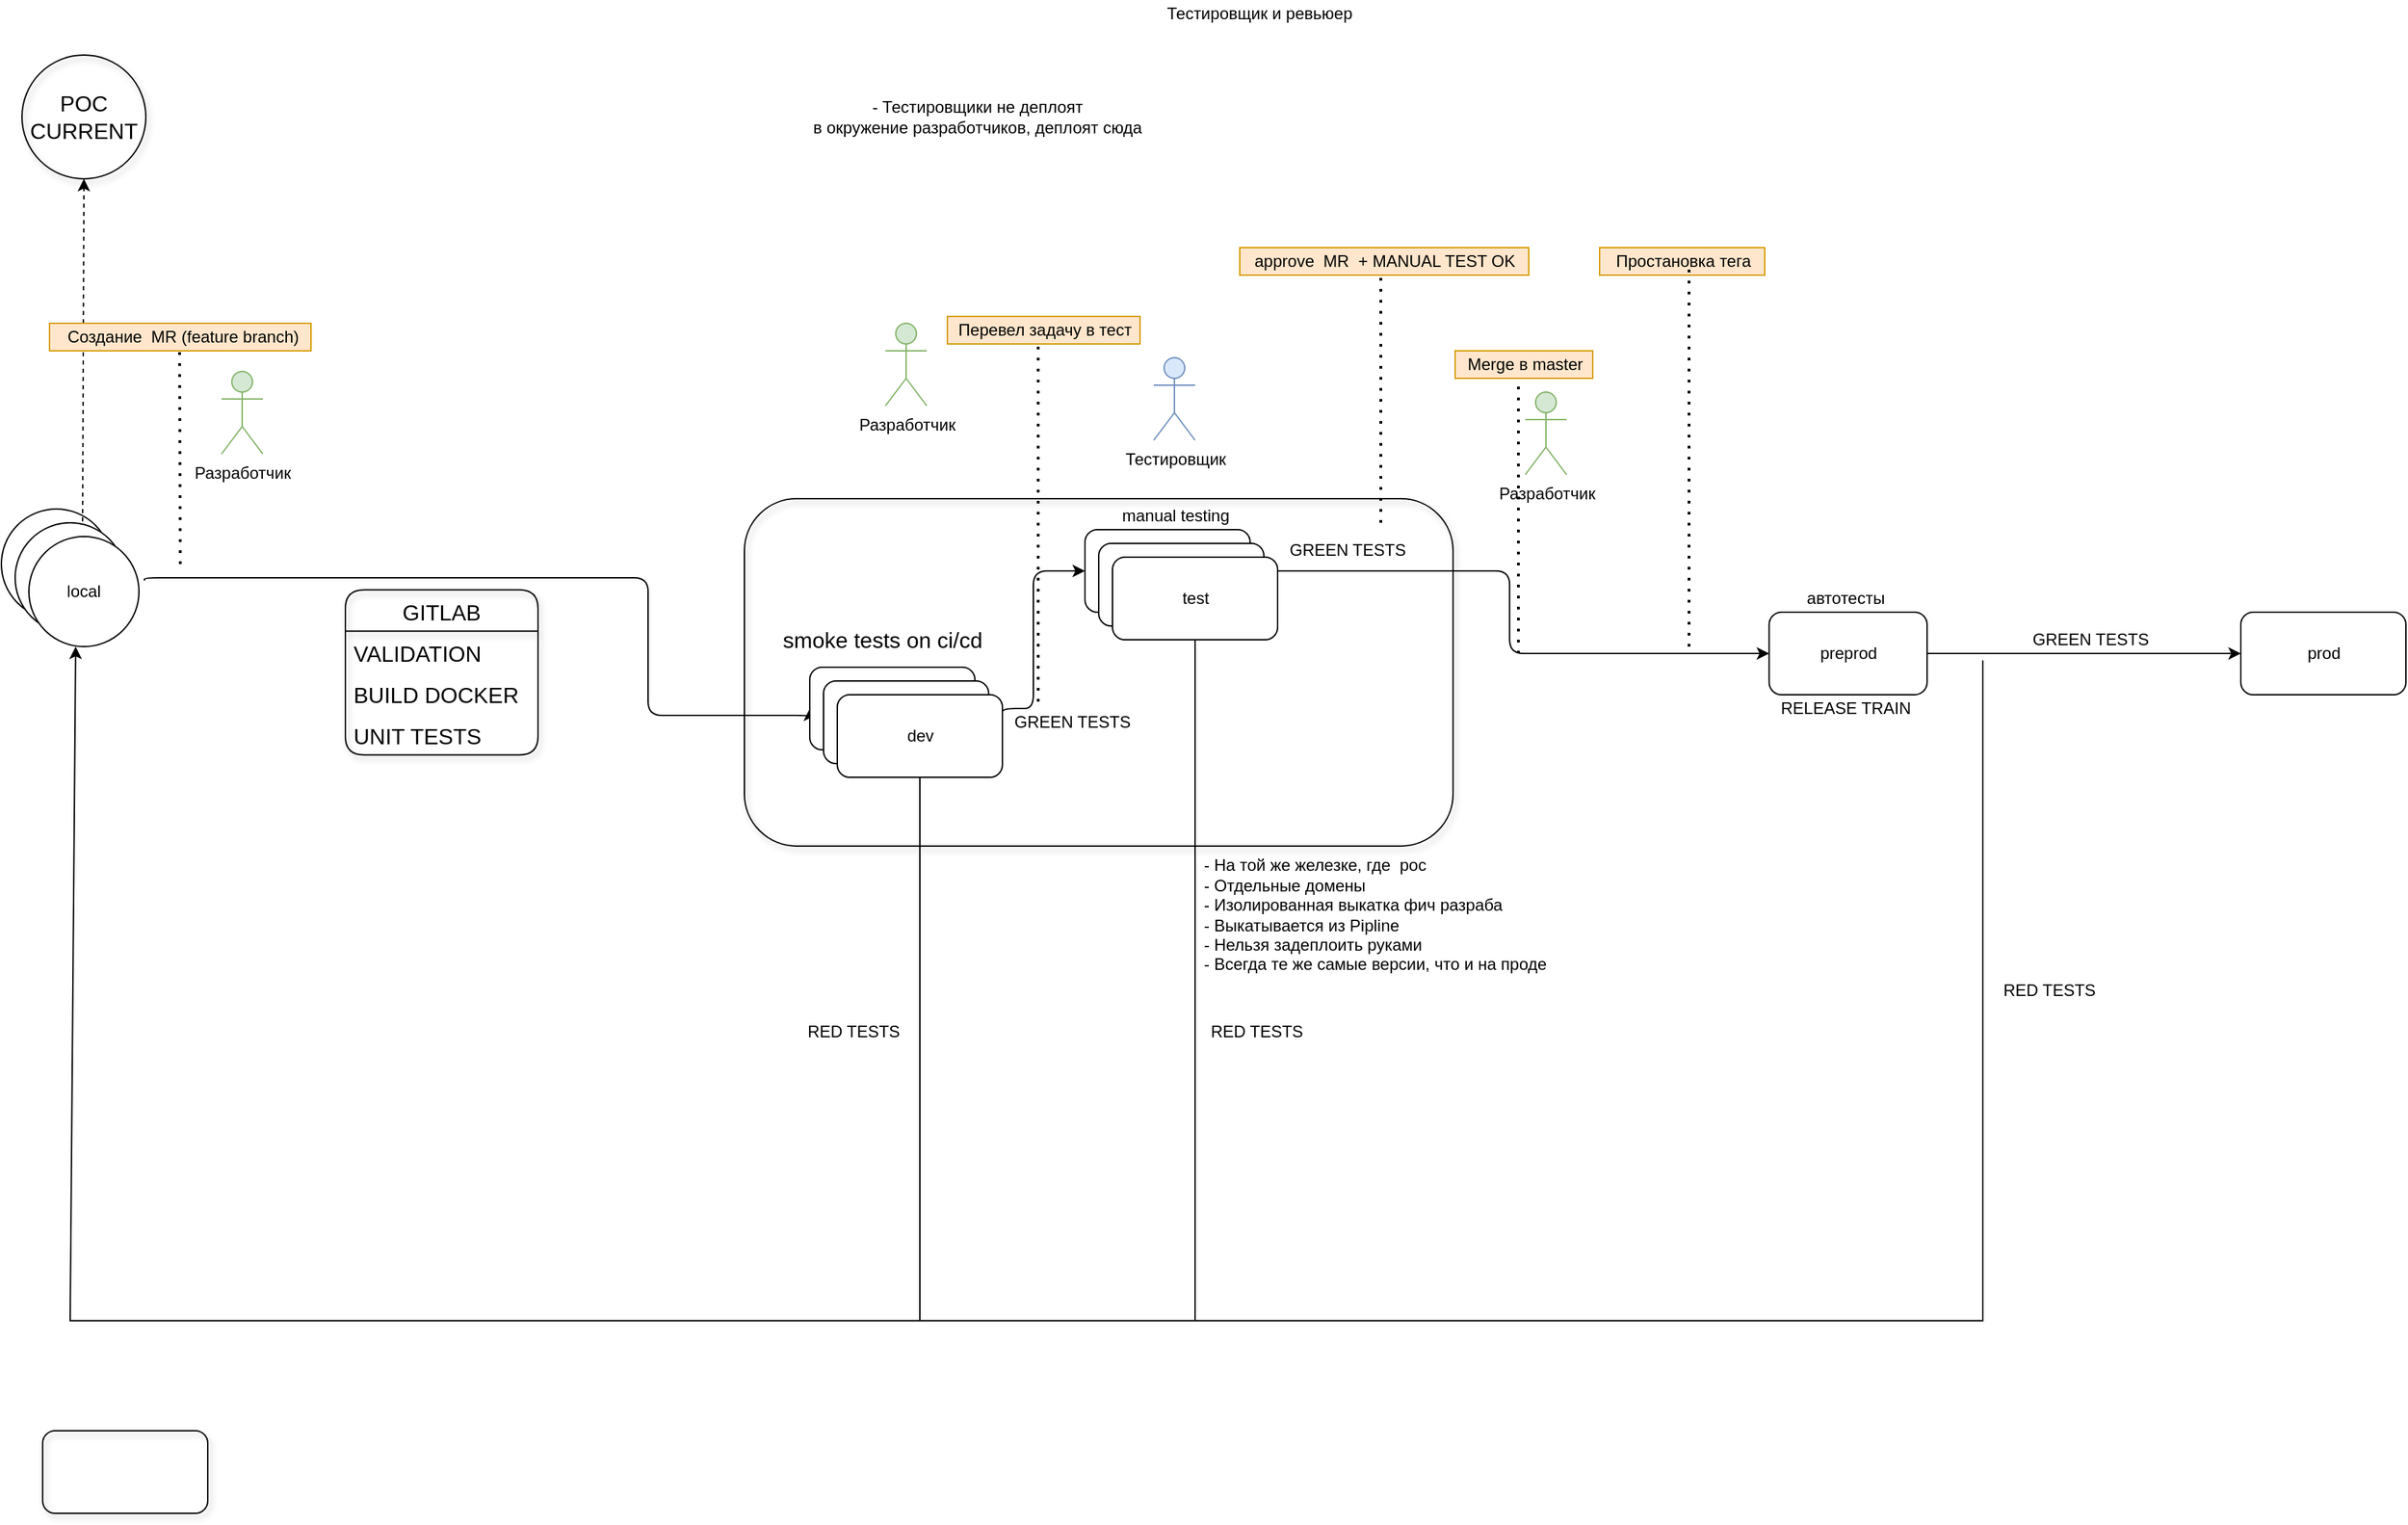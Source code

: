 <mxfile version="17.2.4" type="github">
  <diagram id="PFAnDH3gtrbqB2gCXGx1" name="Page-1">
    <mxGraphModel dx="1831" dy="1052" grid="1" gridSize="10" guides="1" tooltips="1" connect="1" arrows="1" fold="1" page="1" pageScale="1" pageWidth="827" pageHeight="1169" math="0" shadow="0">
      <root>
        <mxCell id="0" />
        <mxCell id="1" parent="0" />
        <mxCell id="9HsZCRTBpWa72TdeDrr3-60" value="" style="whiteSpace=wrap;html=1;labelBackgroundColor=none;rounded=1;shadow=1;gradientColor=#ffffff;fillColor=none;" parent="1" vertex="1">
          <mxGeometry x="550" y="402.5" width="515" height="252.5" as="geometry" />
        </mxCell>
        <mxCell id="9HsZCRTBpWa72TdeDrr3-3" style="edgeStyle=orthogonalEdgeStyle;rounded=1;orthogonalLoop=1;jettySize=auto;html=1;exitX=1.05;exitY=0.4;exitDx=0;exitDy=0;entryX=0;entryY=0.5;entryDx=0;entryDy=0;fillColor=default;exitPerimeter=0;" parent="1" source="9HsZCRTBpWa72TdeDrr3-18" target="9HsZCRTBpWa72TdeDrr3-6" edge="1">
          <mxGeometry relative="1" as="geometry">
            <mxPoint x="310" y="450" as="sourcePoint" />
            <Array as="points">
              <mxPoint x="114" y="460" />
              <mxPoint x="480" y="460" />
              <mxPoint x="480" y="560" />
              <mxPoint x="598" y="560" />
            </Array>
          </mxGeometry>
        </mxCell>
        <mxCell id="9HsZCRTBpWa72TdeDrr3-4" style="edgeStyle=orthogonalEdgeStyle;rounded=1;orthogonalLoop=1;jettySize=auto;html=1;exitX=1;exitY=0.5;exitDx=0;exitDy=0;entryX=0;entryY=0.5;entryDx=0;entryDy=0;fillColor=default;" parent="1" source="9HsZCRTBpWa72TdeDrr3-31" target="9HsZCRTBpWa72TdeDrr3-9" edge="1">
          <mxGeometry relative="1" as="geometry">
            <mxPoint x="1139.5" y="415" as="sourcePoint" />
          </mxGeometry>
        </mxCell>
        <mxCell id="9HsZCRTBpWa72TdeDrr3-5" style="edgeStyle=orthogonalEdgeStyle;rounded=1;orthogonalLoop=1;jettySize=auto;html=1;exitX=1;exitY=0.25;exitDx=0;exitDy=0;fillColor=default;entryX=0;entryY=0.5;entryDx=0;entryDy=0;" parent="1" source="9HsZCRTBpWa72TdeDrr3-44" target="9HsZCRTBpWa72TdeDrr3-31" edge="1">
          <mxGeometry relative="1" as="geometry">
            <mxPoint x="955.5" y="445" as="targetPoint" />
            <Array as="points">
              <mxPoint x="738" y="555" />
              <mxPoint x="760" y="555" />
              <mxPoint x="760" y="455" />
            </Array>
          </mxGeometry>
        </mxCell>
        <mxCell id="9HsZCRTBpWa72TdeDrr3-6" value="dev" style="rounded=1;whiteSpace=wrap;html=1;" parent="1" vertex="1">
          <mxGeometry x="597.5" y="525" width="120" height="60" as="geometry" />
        </mxCell>
        <mxCell id="9HsZCRTBpWa72TdeDrr3-7" style="edgeStyle=orthogonalEdgeStyle;rounded=1;orthogonalLoop=1;jettySize=auto;html=1;exitX=1;exitY=0.5;exitDx=0;exitDy=0;fillColor=default;" parent="1" source="9HsZCRTBpWa72TdeDrr3-9" target="9HsZCRTBpWa72TdeDrr3-10" edge="1">
          <mxGeometry relative="1" as="geometry" />
        </mxCell>
        <mxCell id="9HsZCRTBpWa72TdeDrr3-10" value="prod" style="rounded=1;whiteSpace=wrap;html=1;" parent="1" vertex="1">
          <mxGeometry x="1637.5" y="485" width="120" height="60" as="geometry" />
        </mxCell>
        <mxCell id="9HsZCRTBpWa72TdeDrr3-12" value="- На той же железке, где&amp;nbsp; poc&lt;br&gt;- Отдельные домены&lt;br&gt;- Изолированная выкатка фич разраба&lt;br&gt;- Выкатывается из Pipline&lt;br&gt;- Нельзя задеплоить руками&lt;br&gt;- Всегда те же самые версии, что и на проде" style="text;html=1;align=left;verticalAlign=middle;resizable=0;points=[];autosize=1;strokeColor=none;fillColor=none;" parent="1" vertex="1">
          <mxGeometry x="881.5" y="660" width="270" height="90" as="geometry" />
        </mxCell>
        <mxCell id="9HsZCRTBpWa72TdeDrr3-13" value="- Тестировщики не деплоят &lt;br&gt;в окружение разработчиков, деплоят сюда" style="text;html=1;align=center;verticalAlign=middle;resizable=0;points=[];autosize=1;strokeColor=none;fillColor=none;" parent="1" vertex="1">
          <mxGeometry x="589" y="110" width="260" height="30" as="geometry" />
        </mxCell>
        <mxCell id="9HsZCRTBpWa72TdeDrr3-14" value="Разработчик" style="shape=umlActor;verticalLabelPosition=bottom;verticalAlign=top;html=1;outlineConnect=0;fillColor=#d5e8d4;strokeColor=#82b366;" parent="1" vertex="1">
          <mxGeometry x="170" y="310" width="30" height="60" as="geometry" />
        </mxCell>
        <mxCell id="9HsZCRTBpWa72TdeDrr3-16" value="local" style="ellipse;whiteSpace=wrap;html=1;aspect=fixed;" parent="1" vertex="1">
          <mxGeometry x="10" y="410" width="80" height="80" as="geometry" />
        </mxCell>
        <mxCell id="9HsZCRTBpWa72TdeDrr3-17" value="local" style="ellipse;whiteSpace=wrap;html=1;aspect=fixed;" parent="1" vertex="1">
          <mxGeometry x="20" y="420" width="80" height="80" as="geometry" />
        </mxCell>
        <mxCell id="9HsZCRTBpWa72TdeDrr3-75" style="edgeStyle=none;rounded=0;orthogonalLoop=1;jettySize=auto;html=1;exitX=0.613;exitY=-0.012;exitDx=0;exitDy=0;fontSize=16;dashed=1;entryX=0.5;entryY=1;entryDx=0;entryDy=0;exitPerimeter=0;" parent="1" source="9HsZCRTBpWa72TdeDrr3-17" target="9HsZCRTBpWa72TdeDrr3-76" edge="1">
          <mxGeometry relative="1" as="geometry">
            <mxPoint x="350" y="200" as="targetPoint" />
          </mxGeometry>
        </mxCell>
        <mxCell id="9HsZCRTBpWa72TdeDrr3-18" value="local" style="ellipse;whiteSpace=wrap;html=1;aspect=fixed;" parent="1" vertex="1">
          <mxGeometry x="30" y="430" width="80" height="80" as="geometry" />
        </mxCell>
        <mxCell id="9HsZCRTBpWa72TdeDrr3-19" value="" style="endArrow=none;dashed=1;html=1;dashPattern=1 3;strokeWidth=2;rounded=0;" parent="1" edge="1">
          <mxGeometry width="50" height="50" relative="1" as="geometry">
            <mxPoint x="140" y="450" as="sourcePoint" />
            <mxPoint x="139.5" y="290" as="targetPoint" />
          </mxGeometry>
        </mxCell>
        <mxCell id="9HsZCRTBpWa72TdeDrr3-20" value="&amp;nbsp;Создание&amp;nbsp; MR (feature branch)" style="text;html=1;align=center;verticalAlign=middle;resizable=0;points=[];autosize=1;strokeColor=#d79b00;fillColor=#ffe6cc;" parent="1" vertex="1">
          <mxGeometry x="45" y="275" width="190" height="20" as="geometry" />
        </mxCell>
        <mxCell id="9HsZCRTBpWa72TdeDrr3-21" value="" style="group" parent="1" vertex="1" connectable="0">
          <mxGeometry x="1066.5" y="295" width="100" height="220" as="geometry" />
        </mxCell>
        <mxCell id="9HsZCRTBpWa72TdeDrr3-22" value="" style="endArrow=none;dashed=1;html=1;dashPattern=1 3;strokeWidth=2;rounded=0;" parent="9HsZCRTBpWa72TdeDrr3-21" edge="1">
          <mxGeometry width="50" height="50" relative="1" as="geometry">
            <mxPoint x="46" y="220" as="sourcePoint" />
            <mxPoint x="46" as="targetPoint" />
          </mxGeometry>
        </mxCell>
        <mxCell id="9HsZCRTBpWa72TdeDrr3-23" value="Merge в master" style="text;html=1;align=center;verticalAlign=middle;resizable=0;points=[];autosize=1;strokeColor=#d79b00;fillColor=#ffe6cc;" parent="9HsZCRTBpWa72TdeDrr3-21" vertex="1">
          <mxGeometry width="100" height="20" as="geometry" />
        </mxCell>
        <mxCell id="9HsZCRTBpWa72TdeDrr3-52" value="Разработчик" style="shape=umlActor;verticalLabelPosition=bottom;verticalAlign=top;html=1;outlineConnect=0;fillColor=#d5e8d4;strokeColor=#82b366;" parent="9HsZCRTBpWa72TdeDrr3-21" vertex="1">
          <mxGeometry x="51" y="30" width="30" height="60" as="geometry" />
        </mxCell>
        <mxCell id="9HsZCRTBpWa72TdeDrr3-24" value="" style="group" parent="1" vertex="1" connectable="0">
          <mxGeometry x="966.5" y="225" width="100" height="195" as="geometry" />
        </mxCell>
        <mxCell id="9HsZCRTBpWa72TdeDrr3-25" value="" style="endArrow=none;dashed=1;html=1;dashPattern=1 3;strokeWidth=2;rounded=0;" parent="9HsZCRTBpWa72TdeDrr3-24" edge="1">
          <mxGeometry width="50" height="50" relative="1" as="geometry">
            <mxPoint x="46" y="195" as="sourcePoint" />
            <mxPoint x="46" as="targetPoint" />
          </mxGeometry>
        </mxCell>
        <mxCell id="9HsZCRTBpWa72TdeDrr3-27" value="" style="group" parent="1" vertex="1" connectable="0">
          <mxGeometry x="717.5" y="270" width="160" height="280" as="geometry" />
        </mxCell>
        <mxCell id="9HsZCRTBpWa72TdeDrr3-28" value="" style="endArrow=none;dashed=1;html=1;dashPattern=1 3;strokeWidth=2;rounded=0;" parent="9HsZCRTBpWa72TdeDrr3-27" edge="1">
          <mxGeometry width="50" height="50" relative="1" as="geometry">
            <mxPoint x="46" y="280" as="sourcePoint" />
            <mxPoint x="46" as="targetPoint" />
          </mxGeometry>
        </mxCell>
        <mxCell id="9HsZCRTBpWa72TdeDrr3-29" value="Перевел задачу в тест" style="text;html=1;align=center;verticalAlign=middle;resizable=0;points=[];autosize=1;strokeColor=#d79b00;fillColor=#ffe6cc;" parent="9HsZCRTBpWa72TdeDrr3-27" vertex="1">
          <mxGeometry x="-20" width="140" height="20" as="geometry" />
        </mxCell>
        <mxCell id="9HsZCRTBpWa72TdeDrr3-30" value="Тестировщик" style="shape=umlActor;verticalLabelPosition=bottom;verticalAlign=top;html=1;outlineConnect=0;fillColor=#dae8fc;strokeColor=#6c8ebf;direction=east;" parent="9HsZCRTBpWa72TdeDrr3-27" vertex="1">
          <mxGeometry x="130" y="30" width="30" height="60" as="geometry" />
        </mxCell>
        <mxCell id="9HsZCRTBpWa72TdeDrr3-48" value="smoke tests on ci/cd" style="text;html=1;resizable=0;autosize=1;align=center;verticalAlign=middle;points=[];fillColor=none;strokeColor=none;rounded=0;fontSize=16;" parent="9HsZCRTBpWa72TdeDrr3-27" vertex="1">
          <mxGeometry x="-147.5" y="225" width="160" height="20" as="geometry" />
        </mxCell>
        <mxCell id="9HsZCRTBpWa72TdeDrr3-31" value="test" style="rounded=1;whiteSpace=wrap;html=1;" parent="1" vertex="1">
          <mxGeometry x="797.5" y="425" width="120" height="60" as="geometry" />
        </mxCell>
        <mxCell id="9HsZCRTBpWa72TdeDrr3-38" value="Тестировщик и ревьюер" style="text;html=1;align=center;verticalAlign=middle;resizable=0;points=[];autosize=1;strokeColor=none;fillColor=none;" parent="1" vertex="1">
          <mxGeometry x="849" y="40" width="150" height="20" as="geometry" />
        </mxCell>
        <mxCell id="9HsZCRTBpWa72TdeDrr3-40" value="" style="group" parent="1" vertex="1" connectable="0">
          <mxGeometry x="1387.5" y="295" width="110" height="280" as="geometry" />
        </mxCell>
        <mxCell id="9HsZCRTBpWa72TdeDrr3-9" value="preprod" style="rounded=1;whiteSpace=wrap;html=1;" parent="9HsZCRTBpWa72TdeDrr3-40" vertex="1">
          <mxGeometry x="-92.783" y="190" width="114.783" height="60" as="geometry" />
        </mxCell>
        <mxCell id="9HsZCRTBpWa72TdeDrr3-32" value="автотесты" style="text;html=1;align=center;verticalAlign=middle;resizable=0;points=[];autosize=1;strokeColor=none;fillColor=none;" parent="9HsZCRTBpWa72TdeDrr3-40" vertex="1">
          <mxGeometry x="-72.696" y="170" width="70" height="20" as="geometry" />
        </mxCell>
        <mxCell id="9HsZCRTBpWa72TdeDrr3-43" value="dev" style="rounded=1;whiteSpace=wrap;html=1;" parent="1" vertex="1">
          <mxGeometry x="607.5" y="535" width="120" height="60" as="geometry" />
        </mxCell>
        <mxCell id="XiR5g9vbo00-qdgf8-iP-2" style="edgeStyle=orthogonalEdgeStyle;rounded=0;orthogonalLoop=1;jettySize=auto;html=1;endArrow=none;endFill=0;" edge="1" parent="1" source="9HsZCRTBpWa72TdeDrr3-44">
          <mxGeometry relative="1" as="geometry">
            <mxPoint x="677.5" y="1000" as="targetPoint" />
          </mxGeometry>
        </mxCell>
        <mxCell id="9HsZCRTBpWa72TdeDrr3-44" value="dev" style="rounded=1;whiteSpace=wrap;html=1;" parent="1" vertex="1">
          <mxGeometry x="617.5" y="545" width="120" height="60" as="geometry" />
        </mxCell>
        <mxCell id="9HsZCRTBpWa72TdeDrr3-45" value="test" style="rounded=1;whiteSpace=wrap;html=1;" parent="1" vertex="1">
          <mxGeometry x="807.5" y="435" width="120" height="60" as="geometry" />
        </mxCell>
        <mxCell id="XiR5g9vbo00-qdgf8-iP-3" style="edgeStyle=orthogonalEdgeStyle;rounded=0;orthogonalLoop=1;jettySize=auto;html=1;endArrow=none;endFill=0;" edge="1" parent="1" source="9HsZCRTBpWa72TdeDrr3-46">
          <mxGeometry relative="1" as="geometry">
            <mxPoint x="877.5" y="1000" as="targetPoint" />
          </mxGeometry>
        </mxCell>
        <mxCell id="9HsZCRTBpWa72TdeDrr3-46" value="test" style="rounded=1;whiteSpace=wrap;html=1;" parent="1" vertex="1">
          <mxGeometry x="817.5" y="445" width="120" height="60" as="geometry" />
        </mxCell>
        <mxCell id="9HsZCRTBpWa72TdeDrr3-42" value="Простановка тега" style="text;html=1;align=center;verticalAlign=middle;resizable=0;points=[];autosize=1;strokeColor=#d79b00;fillColor=#ffe6cc;" parent="1" vertex="1">
          <mxGeometry x="1171.5" y="220" width="120" height="20" as="geometry" />
        </mxCell>
        <mxCell id="9HsZCRTBpWa72TdeDrr3-41" value="" style="endArrow=none;dashed=1;html=1;dashPattern=1 3;strokeWidth=2;rounded=0;" parent="1" edge="1">
          <mxGeometry width="50" height="50" relative="1" as="geometry">
            <mxPoint x="1236.5" y="510" as="sourcePoint" />
            <mxPoint x="1236.5" y="230" as="targetPoint" />
          </mxGeometry>
        </mxCell>
        <mxCell id="9HsZCRTBpWa72TdeDrr3-49" value="manual testing" style="text;html=1;resizable=0;autosize=1;align=center;verticalAlign=middle;points=[];fillColor=none;strokeColor=none;rounded=0;" parent="1" vertex="1">
          <mxGeometry x="817.5" y="405" width="90" height="20" as="geometry" />
        </mxCell>
        <mxCell id="9HsZCRTBpWa72TdeDrr3-26" value="approve&amp;nbsp; MR&amp;nbsp; + MANUAL TEST OK" style="text;html=1;align=center;verticalAlign=middle;resizable=0;points=[];autosize=1;strokeColor=#d79b00;fillColor=#ffe6cc;" parent="1" vertex="1">
          <mxGeometry x="910" y="220" width="210" height="20" as="geometry" />
        </mxCell>
        <mxCell id="9HsZCRTBpWa72TdeDrr3-55" value="RELEASE TRAIN" style="text;html=1;resizable=0;autosize=1;align=center;verticalAlign=middle;points=[];fillColor=none;strokeColor=none;rounded=0;" parent="1" vertex="1">
          <mxGeometry x="1294.5" y="545" width="110" height="20" as="geometry" />
        </mxCell>
        <mxCell id="9HsZCRTBpWa72TdeDrr3-56" value="GREEN TESTS" style="text;html=1;resizable=0;autosize=1;align=center;verticalAlign=middle;points=[];fillColor=none;strokeColor=none;rounded=0;" parent="1" vertex="1">
          <mxGeometry x="1477.5" y="495" width="100" height="20" as="geometry" />
        </mxCell>
        <mxCell id="9HsZCRTBpWa72TdeDrr3-58" value="" style="edgeStyle=none;rounded=0;orthogonalLoop=1;jettySize=auto;html=1;entryX=0.425;entryY=1;entryDx=0;entryDy=0;entryPerimeter=0;" parent="1" target="9HsZCRTBpWa72TdeDrr3-18" edge="1">
          <mxGeometry relative="1" as="geometry">
            <mxPoint x="1450" y="520" as="sourcePoint" />
            <mxPoint x="50" y="750" as="targetPoint" />
            <Array as="points">
              <mxPoint x="1450" y="1000" />
              <mxPoint x="60" y="1000" />
            </Array>
          </mxGeometry>
        </mxCell>
        <mxCell id="9HsZCRTBpWa72TdeDrr3-59" value="RED TESTS" style="text;html=1;resizable=0;autosize=1;align=center;verticalAlign=middle;points=[];fillColor=none;strokeColor=none;rounded=0;" parent="1" vertex="1">
          <mxGeometry x="1457.5" y="750" width="80" height="20" as="geometry" />
        </mxCell>
        <mxCell id="9HsZCRTBpWa72TdeDrr3-67" value="GITLAB" style="swimlane;fontStyle=0;childLayout=stackLayout;horizontal=1;startSize=30;horizontalStack=0;resizeParent=1;resizeParentMax=0;resizeLast=0;collapsible=1;marginBottom=0;rounded=1;shadow=1;labelBackgroundColor=none;fontSize=16;fillColor=none;gradientColor=#ffffff;" parent="1" vertex="1">
          <mxGeometry x="260" y="468.75" width="140" height="120" as="geometry" />
        </mxCell>
        <mxCell id="9HsZCRTBpWa72TdeDrr3-68" value="VALIDATION" style="text;strokeColor=none;fillColor=none;align=left;verticalAlign=middle;spacingLeft=4;spacingRight=4;overflow=hidden;points=[[0,0.5],[1,0.5]];portConstraint=eastwest;rotatable=0;rounded=1;shadow=1;labelBackgroundColor=none;fontSize=16;" parent="9HsZCRTBpWa72TdeDrr3-67" vertex="1">
          <mxGeometry y="30" width="140" height="30" as="geometry" />
        </mxCell>
        <mxCell id="9HsZCRTBpWa72TdeDrr3-69" value="BUILD DOCKER" style="text;strokeColor=none;fillColor=none;align=left;verticalAlign=middle;spacingLeft=4;spacingRight=4;overflow=hidden;points=[[0,0.5],[1,0.5]];portConstraint=eastwest;rotatable=0;rounded=1;shadow=1;labelBackgroundColor=none;fontSize=16;" parent="9HsZCRTBpWa72TdeDrr3-67" vertex="1">
          <mxGeometry y="60" width="140" height="30" as="geometry" />
        </mxCell>
        <mxCell id="9HsZCRTBpWa72TdeDrr3-70" value="UNIT TESTS" style="text;strokeColor=none;fillColor=none;align=left;verticalAlign=middle;spacingLeft=4;spacingRight=4;overflow=hidden;points=[[0,0.5],[1,0.5]];portConstraint=eastwest;rotatable=0;rounded=1;shadow=1;labelBackgroundColor=none;fontSize=16;" parent="9HsZCRTBpWa72TdeDrr3-67" vertex="1">
          <mxGeometry y="90" width="140" height="30" as="geometry" />
        </mxCell>
        <mxCell id="9HsZCRTBpWa72TdeDrr3-76" value="POC&lt;br&gt;CURRENT" style="ellipse;whiteSpace=wrap;html=1;aspect=fixed;rounded=1;shadow=1;labelBackgroundColor=none;fontSize=16;fillColor=none;gradientColor=#ffffff;" parent="1" vertex="1">
          <mxGeometry x="25" y="80" width="90" height="90" as="geometry" />
        </mxCell>
        <mxCell id="9HsZCRTBpWa72TdeDrr3-78" value="Разработчик" style="shape=umlActor;verticalLabelPosition=bottom;verticalAlign=top;html=1;outlineConnect=0;fillColor=#d5e8d4;strokeColor=#82b366;" parent="1" vertex="1">
          <mxGeometry x="652.5" y="275" width="30" height="60" as="geometry" />
        </mxCell>
        <mxCell id="9HsZCRTBpWa72TdeDrr3-80" value="" style="rounded=1;whiteSpace=wrap;html=1;shadow=1;labelBackgroundColor=none;fontSize=16;fillColor=none;gradientColor=#ffffff;" parent="1" vertex="1">
          <mxGeometry x="40" y="1080" width="120" height="60" as="geometry" />
        </mxCell>
        <mxCell id="XiR5g9vbo00-qdgf8-iP-4" value="RED TESTS" style="text;html=1;resizable=0;autosize=1;align=center;verticalAlign=middle;points=[];fillColor=none;strokeColor=none;rounded=0;" vertex="1" parent="1">
          <mxGeometry x="589" y="780" width="80" height="20" as="geometry" />
        </mxCell>
        <mxCell id="XiR5g9vbo00-qdgf8-iP-5" value="RED TESTS" style="text;html=1;resizable=0;autosize=1;align=center;verticalAlign=middle;points=[];fillColor=none;strokeColor=none;rounded=0;" vertex="1" parent="1">
          <mxGeometry x="881.5" y="780" width="80" height="20" as="geometry" />
        </mxCell>
        <mxCell id="XiR5g9vbo00-qdgf8-iP-6" value="GREEN TESTS" style="text;html=1;resizable=0;autosize=1;align=center;verticalAlign=middle;points=[];fillColor=none;strokeColor=none;rounded=0;" vertex="1" parent="1">
          <mxGeometry x="737.5" y="555" width="100" height="20" as="geometry" />
        </mxCell>
        <mxCell id="XiR5g9vbo00-qdgf8-iP-7" value="GREEN TESTS" style="text;html=1;resizable=0;autosize=1;align=center;verticalAlign=middle;points=[];fillColor=none;strokeColor=none;rounded=0;" vertex="1" parent="1">
          <mxGeometry x="937.5" y="430" width="100" height="20" as="geometry" />
        </mxCell>
      </root>
    </mxGraphModel>
  </diagram>
</mxfile>
